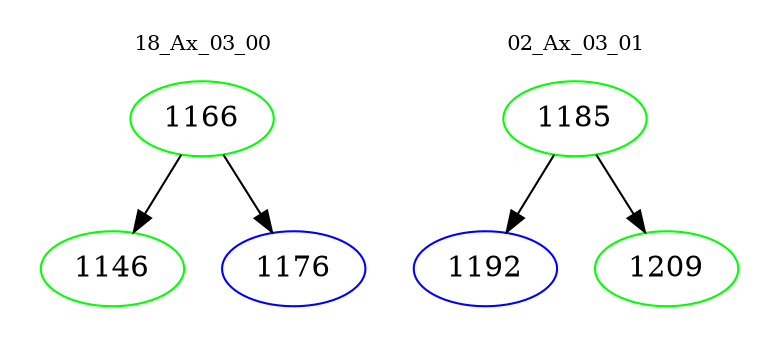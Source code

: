 digraph{
subgraph cluster_0 {
color = white
label = "18_Ax_03_00";
fontsize=10;
T0_1166 [label="1166", color="green"]
T0_1166 -> T0_1146 [color="black"]
T0_1146 [label="1146", color="green"]
T0_1166 -> T0_1176 [color="black"]
T0_1176 [label="1176", color="blue"]
}
subgraph cluster_1 {
color = white
label = "02_Ax_03_01";
fontsize=10;
T1_1185 [label="1185", color="green"]
T1_1185 -> T1_1192 [color="black"]
T1_1192 [label="1192", color="blue"]
T1_1185 -> T1_1209 [color="black"]
T1_1209 [label="1209", color="green"]
}
}
